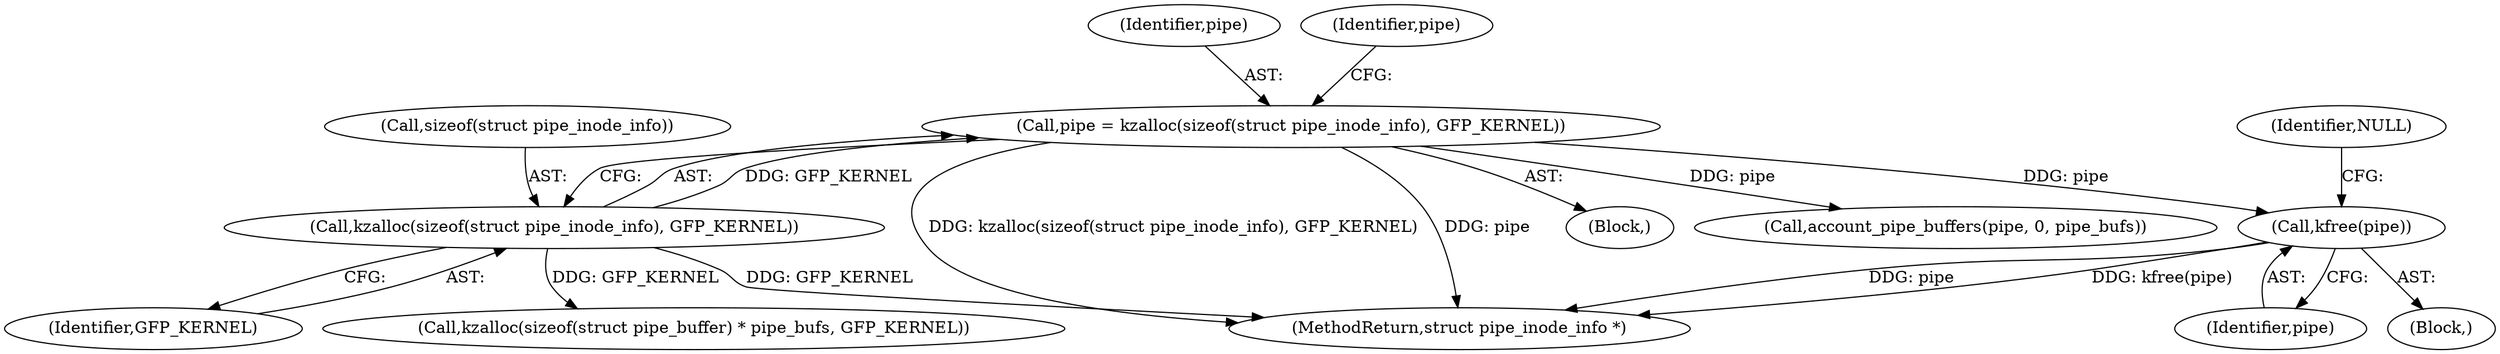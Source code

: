 digraph "0_linux_759c01142a5d0f364a462346168a56de28a80f52@API" {
"1000184" [label="(Call,kfree(pipe))"];
"1000104" [label="(Call,pipe = kzalloc(sizeof(struct pipe_inode_info), GFP_KERNEL))"];
"1000106" [label="(Call,kzalloc(sizeof(struct pipe_inode_info), GFP_KERNEL))"];
"1000187" [label="(Identifier,NULL)"];
"1000105" [label="(Identifier,pipe)"];
"1000171" [label="(Call,account_pipe_buffers(pipe, 0, pipe_bufs))"];
"1000184" [label="(Call,kfree(pipe))"];
"1000111" [label="(Identifier,pipe)"];
"1000185" [label="(Identifier,pipe)"];
"1000107" [label="(Call,sizeof(struct pipe_inode_info))"];
"1000109" [label="(Identifier,GFP_KERNEL)"];
"1000104" [label="(Call,pipe = kzalloc(sizeof(struct pipe_inode_info), GFP_KERNEL))"];
"1000136" [label="(Call,kzalloc(sizeof(struct pipe_buffer) * pipe_bufs, GFP_KERNEL))"];
"1000188" [label="(MethodReturn,struct pipe_inode_info *)"];
"1000102" [label="(Block,)"];
"1000112" [label="(Block,)"];
"1000106" [label="(Call,kzalloc(sizeof(struct pipe_inode_info), GFP_KERNEL))"];
"1000184" -> "1000112"  [label="AST: "];
"1000184" -> "1000185"  [label="CFG: "];
"1000185" -> "1000184"  [label="AST: "];
"1000187" -> "1000184"  [label="CFG: "];
"1000184" -> "1000188"  [label="DDG: pipe"];
"1000184" -> "1000188"  [label="DDG: kfree(pipe)"];
"1000104" -> "1000184"  [label="DDG: pipe"];
"1000104" -> "1000102"  [label="AST: "];
"1000104" -> "1000106"  [label="CFG: "];
"1000105" -> "1000104"  [label="AST: "];
"1000106" -> "1000104"  [label="AST: "];
"1000111" -> "1000104"  [label="CFG: "];
"1000104" -> "1000188"  [label="DDG: pipe"];
"1000104" -> "1000188"  [label="DDG: kzalloc(sizeof(struct pipe_inode_info), GFP_KERNEL)"];
"1000106" -> "1000104"  [label="DDG: GFP_KERNEL"];
"1000104" -> "1000171"  [label="DDG: pipe"];
"1000106" -> "1000109"  [label="CFG: "];
"1000107" -> "1000106"  [label="AST: "];
"1000109" -> "1000106"  [label="AST: "];
"1000106" -> "1000188"  [label="DDG: GFP_KERNEL"];
"1000106" -> "1000136"  [label="DDG: GFP_KERNEL"];
}
